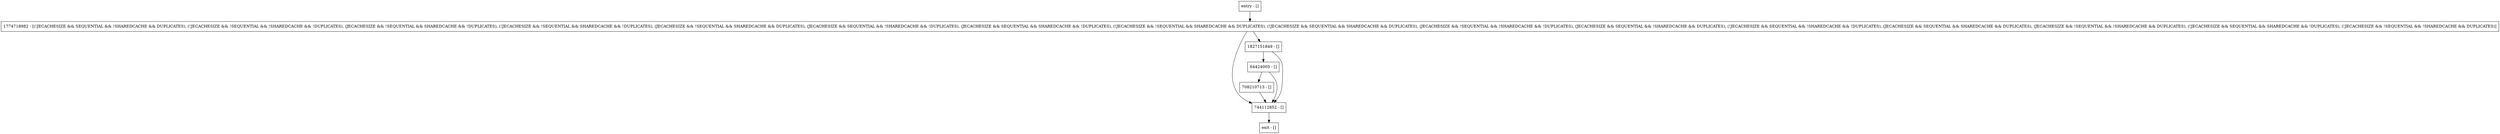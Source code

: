 digraph releaseDb {
node [shape=record];
entry [label="entry - []"];
exit [label="exit - []"];
708210713 [label="708210713 - []"];
64424005 [label="64424005 - []"];
1774718982 [label="1774718982 - [(!JECACHESIZE && SEQUENTIAL && !SHAREDCACHE && DUPLICATES), (!JECACHESIZE && !SEQUENTIAL && !SHAREDCACHE && !DUPLICATES), (JECACHESIZE && !SEQUENTIAL && SHAREDCACHE && !DUPLICATES), (!JECACHESIZE && !SEQUENTIAL && SHAREDCACHE && !DUPLICATES), (JECACHESIZE && !SEQUENTIAL && SHAREDCACHE && DUPLICATES), (JECACHESIZE && SEQUENTIAL && !SHAREDCACHE && !DUPLICATES), (JECACHESIZE && SEQUENTIAL && SHAREDCACHE && !DUPLICATES), (!JECACHESIZE && !SEQUENTIAL && SHAREDCACHE && DUPLICATES), (!JECACHESIZE && SEQUENTIAL && SHAREDCACHE && DUPLICATES), (JECACHESIZE && !SEQUENTIAL && !SHAREDCACHE && !DUPLICATES), (JECACHESIZE && SEQUENTIAL && !SHAREDCACHE && DUPLICATES), (!JECACHESIZE && SEQUENTIAL && !SHAREDCACHE && !DUPLICATES), (JECACHESIZE && SEQUENTIAL && SHAREDCACHE && DUPLICATES), (JECACHESIZE && !SEQUENTIAL && !SHAREDCACHE && DUPLICATES), (!JECACHESIZE && SEQUENTIAL && SHAREDCACHE && !DUPLICATES), (!JECACHESIZE && !SEQUENTIAL && !SHAREDCACHE && DUPLICATES)]"];
744112852 [label="744112852 - []"];
1827151849 [label="1827151849 - []"];
entry;
exit;
entry -> 1774718982;
708210713 -> 744112852;
64424005 -> 708210713;
64424005 -> 744112852;
1774718982 -> 744112852;
1774718982 -> 1827151849;
744112852 -> exit;
1827151849 -> 64424005;
1827151849 -> 744112852;
}
